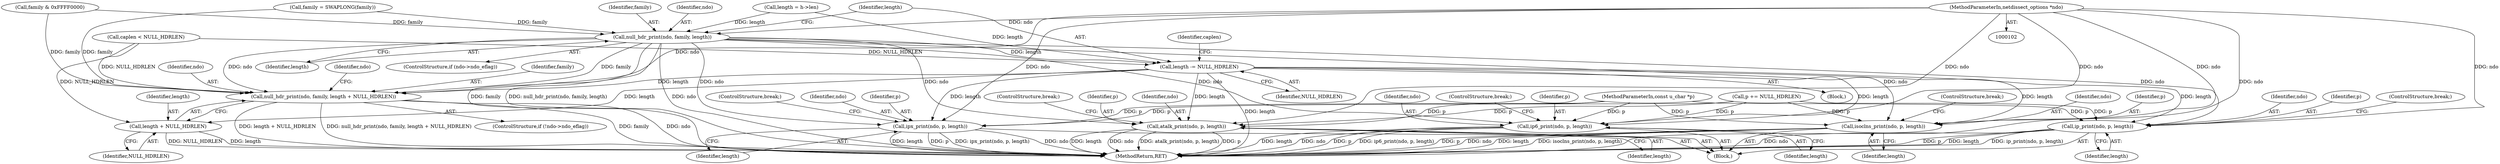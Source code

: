 digraph "0_tcpdump_1dcd10aceabbc03bf571ea32b892c522cbe923de_12@pointer" {
"1000103" [label="(MethodParameterIn,netdissect_options *ndo)"];
"1000155" [label="(Call,null_hdr_print(ndo, family, length))"];
"1000159" [label="(Call,length -= NULL_HDRLEN)"];
"1000172" [label="(Call,ip_print(ndo, p, length))"];
"1000180" [label="(Call,ip6_print(ndo, p, length))"];
"1000186" [label="(Call,isoclns_print(ndo, p, length))"];
"1000192" [label="(Call,atalk_print(ndo, p, length))"];
"1000198" [label="(Call,ipx_print(ndo, p, length))"];
"1000209" [label="(Call,null_hdr_print(ndo, family, length + NULL_HDRLEN))"];
"1000212" [label="(Call,length + NULL_HDRLEN)"];
"1000214" [label="(Identifier,NULL_HDRLEN)"];
"1000193" [label="(Identifier,ndo)"];
"1000199" [label="(Identifier,ndo)"];
"1000218" [label="(Identifier,ndo)"];
"1000183" [label="(Identifier,length)"];
"1000213" [label="(Identifier,length)"];
"1000170" [label="(Block,)"];
"1000175" [label="(Identifier,length)"];
"1000211" [label="(Identifier,family)"];
"1000158" [label="(Identifier,length)"];
"1000161" [label="(Identifier,NULL_HDRLEN)"];
"1000200" [label="(Identifier,p)"];
"1000165" [label="(Call,p += NULL_HDRLEN)"];
"1000163" [label="(Identifier,caplen)"];
"1000202" [label="(ControlStructure,break;)"];
"1000160" [label="(Identifier,length)"];
"1000106" [label="(Block,)"];
"1000212" [label="(Call,length + NULL_HDRLEN)"];
"1000172" [label="(Call,ip_print(ndo, p, length))"];
"1000159" [label="(Call,length -= NULL_HDRLEN)"];
"1000105" [label="(MethodParameterIn,const u_char *p)"];
"1000156" [label="(Identifier,ndo)"];
"1000201" [label="(Identifier,length)"];
"1000143" [label="(Call,family & 0xFFFF0000)"];
"1000157" [label="(Identifier,family)"];
"1000103" [label="(MethodParameterIn,netdissect_options *ndo)"];
"1000180" [label="(Call,ip6_print(ndo, p, length))"];
"1000210" [label="(Identifier,ndo)"];
"1000155" [label="(Call,null_hdr_print(ndo, family, length))"];
"1000173" [label="(Identifier,ndo)"];
"1000189" [label="(Identifier,length)"];
"1000186" [label="(Call,isoclns_print(ndo, p, length))"];
"1000147" [label="(Call,family = SWAPLONG(family))"];
"1000174" [label="(Identifier,p)"];
"1000176" [label="(ControlStructure,break;)"];
"1000181" [label="(Identifier,ndo)"];
"1000198" [label="(Call,ipx_print(ndo, p, length))"];
"1000209" [label="(Call,null_hdr_print(ndo, family, length + NULL_HDRLEN))"];
"1000187" [label="(Identifier,ndo)"];
"1000192" [label="(Call,atalk_print(ndo, p, length))"];
"1000184" [label="(ControlStructure,break;)"];
"1000188" [label="(Identifier,p)"];
"1000196" [label="(ControlStructure,break;)"];
"1000190" [label="(ControlStructure,break;)"];
"1000225" [label="(MethodReturn,RET)"];
"1000204" [label="(ControlStructure,if (!ndo->ndo_eflag))"];
"1000182" [label="(Identifier,p)"];
"1000121" [label="(Call,caplen < NULL_HDRLEN)"];
"1000195" [label="(Identifier,length)"];
"1000108" [label="(Call,length = h->len)"];
"1000194" [label="(Identifier,p)"];
"1000151" [label="(ControlStructure,if (ndo->ndo_eflag))"];
"1000103" -> "1000102"  [label="AST: "];
"1000103" -> "1000225"  [label="DDG: ndo"];
"1000103" -> "1000155"  [label="DDG: ndo"];
"1000103" -> "1000172"  [label="DDG: ndo"];
"1000103" -> "1000180"  [label="DDG: ndo"];
"1000103" -> "1000186"  [label="DDG: ndo"];
"1000103" -> "1000192"  [label="DDG: ndo"];
"1000103" -> "1000198"  [label="DDG: ndo"];
"1000103" -> "1000209"  [label="DDG: ndo"];
"1000155" -> "1000151"  [label="AST: "];
"1000155" -> "1000158"  [label="CFG: "];
"1000156" -> "1000155"  [label="AST: "];
"1000157" -> "1000155"  [label="AST: "];
"1000158" -> "1000155"  [label="AST: "];
"1000160" -> "1000155"  [label="CFG: "];
"1000155" -> "1000225"  [label="DDG: ndo"];
"1000155" -> "1000225"  [label="DDG: family"];
"1000155" -> "1000225"  [label="DDG: null_hdr_print(ndo, family, length)"];
"1000143" -> "1000155"  [label="DDG: family"];
"1000147" -> "1000155"  [label="DDG: family"];
"1000108" -> "1000155"  [label="DDG: length"];
"1000155" -> "1000159"  [label="DDG: length"];
"1000155" -> "1000172"  [label="DDG: ndo"];
"1000155" -> "1000180"  [label="DDG: ndo"];
"1000155" -> "1000186"  [label="DDG: ndo"];
"1000155" -> "1000192"  [label="DDG: ndo"];
"1000155" -> "1000198"  [label="DDG: ndo"];
"1000155" -> "1000209"  [label="DDG: ndo"];
"1000155" -> "1000209"  [label="DDG: family"];
"1000159" -> "1000106"  [label="AST: "];
"1000159" -> "1000161"  [label="CFG: "];
"1000160" -> "1000159"  [label="AST: "];
"1000161" -> "1000159"  [label="AST: "];
"1000163" -> "1000159"  [label="CFG: "];
"1000159" -> "1000225"  [label="DDG: length"];
"1000121" -> "1000159"  [label="DDG: NULL_HDRLEN"];
"1000108" -> "1000159"  [label="DDG: length"];
"1000159" -> "1000172"  [label="DDG: length"];
"1000159" -> "1000180"  [label="DDG: length"];
"1000159" -> "1000186"  [label="DDG: length"];
"1000159" -> "1000192"  [label="DDG: length"];
"1000159" -> "1000198"  [label="DDG: length"];
"1000159" -> "1000209"  [label="DDG: length"];
"1000159" -> "1000212"  [label="DDG: length"];
"1000172" -> "1000170"  [label="AST: "];
"1000172" -> "1000175"  [label="CFG: "];
"1000173" -> "1000172"  [label="AST: "];
"1000174" -> "1000172"  [label="AST: "];
"1000175" -> "1000172"  [label="AST: "];
"1000176" -> "1000172"  [label="CFG: "];
"1000172" -> "1000225"  [label="DDG: ip_print(ndo, p, length)"];
"1000172" -> "1000225"  [label="DDG: ndo"];
"1000172" -> "1000225"  [label="DDG: p"];
"1000172" -> "1000225"  [label="DDG: length"];
"1000165" -> "1000172"  [label="DDG: p"];
"1000105" -> "1000172"  [label="DDG: p"];
"1000180" -> "1000170"  [label="AST: "];
"1000180" -> "1000183"  [label="CFG: "];
"1000181" -> "1000180"  [label="AST: "];
"1000182" -> "1000180"  [label="AST: "];
"1000183" -> "1000180"  [label="AST: "];
"1000184" -> "1000180"  [label="CFG: "];
"1000180" -> "1000225"  [label="DDG: ndo"];
"1000180" -> "1000225"  [label="DDG: p"];
"1000180" -> "1000225"  [label="DDG: ip6_print(ndo, p, length)"];
"1000180" -> "1000225"  [label="DDG: length"];
"1000165" -> "1000180"  [label="DDG: p"];
"1000105" -> "1000180"  [label="DDG: p"];
"1000186" -> "1000170"  [label="AST: "];
"1000186" -> "1000189"  [label="CFG: "];
"1000187" -> "1000186"  [label="AST: "];
"1000188" -> "1000186"  [label="AST: "];
"1000189" -> "1000186"  [label="AST: "];
"1000190" -> "1000186"  [label="CFG: "];
"1000186" -> "1000225"  [label="DDG: isoclns_print(ndo, p, length)"];
"1000186" -> "1000225"  [label="DDG: p"];
"1000186" -> "1000225"  [label="DDG: ndo"];
"1000186" -> "1000225"  [label="DDG: length"];
"1000165" -> "1000186"  [label="DDG: p"];
"1000105" -> "1000186"  [label="DDG: p"];
"1000192" -> "1000170"  [label="AST: "];
"1000192" -> "1000195"  [label="CFG: "];
"1000193" -> "1000192"  [label="AST: "];
"1000194" -> "1000192"  [label="AST: "];
"1000195" -> "1000192"  [label="AST: "];
"1000196" -> "1000192"  [label="CFG: "];
"1000192" -> "1000225"  [label="DDG: p"];
"1000192" -> "1000225"  [label="DDG: length"];
"1000192" -> "1000225"  [label="DDG: ndo"];
"1000192" -> "1000225"  [label="DDG: atalk_print(ndo, p, length)"];
"1000165" -> "1000192"  [label="DDG: p"];
"1000105" -> "1000192"  [label="DDG: p"];
"1000198" -> "1000170"  [label="AST: "];
"1000198" -> "1000201"  [label="CFG: "];
"1000199" -> "1000198"  [label="AST: "];
"1000200" -> "1000198"  [label="AST: "];
"1000201" -> "1000198"  [label="AST: "];
"1000202" -> "1000198"  [label="CFG: "];
"1000198" -> "1000225"  [label="DDG: ndo"];
"1000198" -> "1000225"  [label="DDG: length"];
"1000198" -> "1000225"  [label="DDG: p"];
"1000198" -> "1000225"  [label="DDG: ipx_print(ndo, p, length)"];
"1000165" -> "1000198"  [label="DDG: p"];
"1000105" -> "1000198"  [label="DDG: p"];
"1000209" -> "1000204"  [label="AST: "];
"1000209" -> "1000212"  [label="CFG: "];
"1000210" -> "1000209"  [label="AST: "];
"1000211" -> "1000209"  [label="AST: "];
"1000212" -> "1000209"  [label="AST: "];
"1000218" -> "1000209"  [label="CFG: "];
"1000209" -> "1000225"  [label="DDG: ndo"];
"1000209" -> "1000225"  [label="DDG: length + NULL_HDRLEN"];
"1000209" -> "1000225"  [label="DDG: null_hdr_print(ndo, family, length + NULL_HDRLEN)"];
"1000209" -> "1000225"  [label="DDG: family"];
"1000143" -> "1000209"  [label="DDG: family"];
"1000147" -> "1000209"  [label="DDG: family"];
"1000121" -> "1000209"  [label="DDG: NULL_HDRLEN"];
"1000212" -> "1000214"  [label="CFG: "];
"1000213" -> "1000212"  [label="AST: "];
"1000214" -> "1000212"  [label="AST: "];
"1000212" -> "1000225"  [label="DDG: NULL_HDRLEN"];
"1000212" -> "1000225"  [label="DDG: length"];
"1000121" -> "1000212"  [label="DDG: NULL_HDRLEN"];
}

